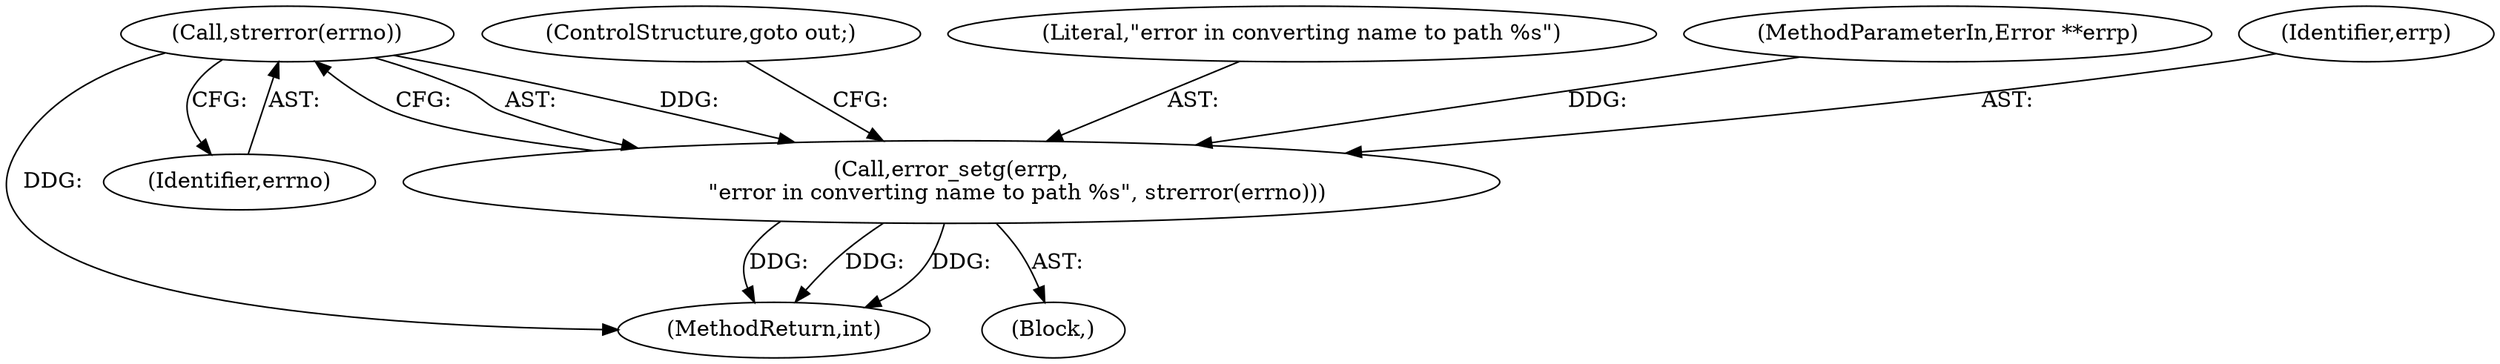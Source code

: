 digraph "0_qemu_4774718e5c194026ba5ee7a28d9be49be3080e42@API" {
"1000354" [label="(Call,strerror(errno))"];
"1000351" [label="(Call,error_setg(errp,\n                   \"error in converting name to path %s\", strerror(errno)))"];
"1000355" [label="(Identifier,errno)"];
"1000356" [label="(ControlStructure,goto out;)"];
"1000415" [label="(MethodReturn,int)"];
"1000353" [label="(Literal,\"error in converting name to path %s\")"];
"1000106" [label="(MethodParameterIn,Error **errp)"];
"1000352" [label="(Identifier,errp)"];
"1000351" [label="(Call,error_setg(errp,\n                   \"error in converting name to path %s\", strerror(errno)))"];
"1000354" [label="(Call,strerror(errno))"];
"1000350" [label="(Block,)"];
"1000354" -> "1000351"  [label="AST: "];
"1000354" -> "1000355"  [label="CFG: "];
"1000355" -> "1000354"  [label="AST: "];
"1000351" -> "1000354"  [label="CFG: "];
"1000354" -> "1000415"  [label="DDG: "];
"1000354" -> "1000351"  [label="DDG: "];
"1000351" -> "1000350"  [label="AST: "];
"1000352" -> "1000351"  [label="AST: "];
"1000353" -> "1000351"  [label="AST: "];
"1000356" -> "1000351"  [label="CFG: "];
"1000351" -> "1000415"  [label="DDG: "];
"1000351" -> "1000415"  [label="DDG: "];
"1000351" -> "1000415"  [label="DDG: "];
"1000106" -> "1000351"  [label="DDG: "];
}
